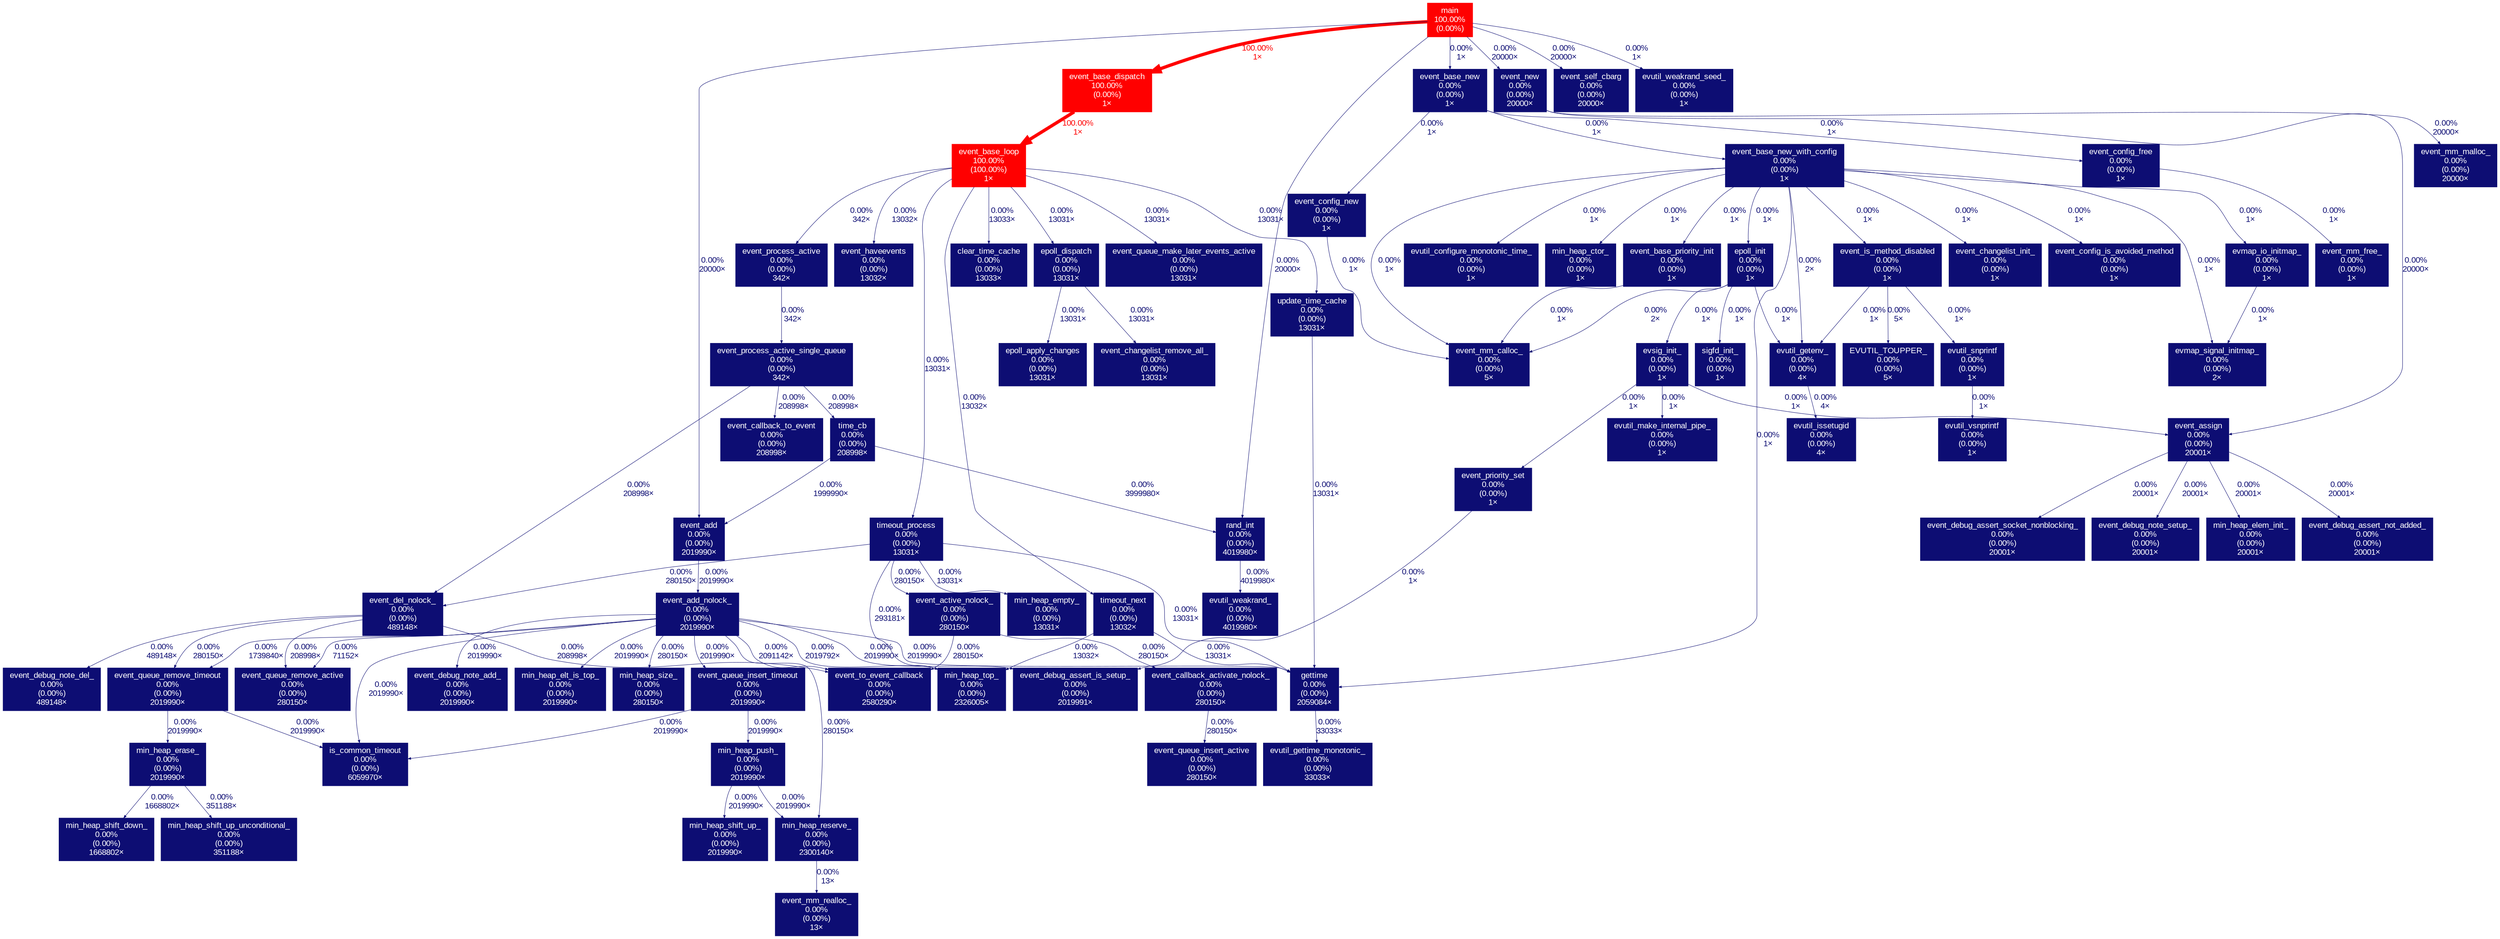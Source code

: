 digraph {
	graph [fontname=Arial, nodesep=0.125, ranksep=0.25];
	node [fontcolor=white, fontname=Arial, height=0, shape=box, style=filled, width=0];
	edge [fontname=Arial];
	1 [color="#ff0000", fontcolor="#ffffff", fontsize="10.00", label="event_base_dispatch\n100.00%\n(0.00%)\n1×"];
	1 -> 2 [arrowsize="1.00", color="#ff0000", fontcolor="#ff0000", fontsize="10.00", label="100.00%\n1×", labeldistance="4.00", penwidth="4.00"];
	2 [color="#ff0000", fontcolor="#ffffff", fontsize="10.00", label="event_base_loop\n100.00%\n(100.00%)\n1×"];
	2 -> 41 [arrowsize="0.35", color="#0d0d73", fontcolor="#0d0d73", fontsize="10.00", label="0.00%\n13033×", labeldistance="0.50", penwidth="0.50"];
	2 -> 42 [arrowsize="0.35", color="#0d0d73", fontcolor="#0d0d73", fontsize="10.00", label="0.00%\n13032×", labeldistance="0.50", penwidth="0.50"];
	2 -> 43 [arrowsize="0.35", color="#0d0d73", fontcolor="#0d0d73", fontsize="10.00", label="0.00%\n13032×", labeldistance="0.50", penwidth="0.50"];
	2 -> 45 [arrowsize="0.35", color="#0d0d73", fontcolor="#0d0d73", fontsize="10.00", label="0.00%\n13031×", labeldistance="0.50", penwidth="0.50"];
	2 -> 47 [arrowsize="0.35", color="#0d0d73", fontcolor="#0d0d73", fontsize="10.00", label="0.00%\n13031×", labeldistance="0.50", penwidth="0.50"];
	2 -> 49 [arrowsize="0.35", color="#0d0d73", fontcolor="#0d0d73", fontsize="10.00", label="0.00%\n13031×", labeldistance="0.50", penwidth="0.50"];
	2 -> 50 [arrowsize="0.35", color="#0d0d73", fontcolor="#0d0d73", fontsize="10.00", label="0.00%\n13031×", labeldistance="0.50", penwidth="0.50"];
	2 -> 51 [arrowsize="0.35", color="#0d0d73", fontcolor="#0d0d73", fontsize="10.00", label="0.00%\n342×", labeldistance="0.50", penwidth="0.50"];
	3 [color="#ff0000", fontcolor="#ffffff", fontsize="10.00", label="main\n100.00%\n(0.00%)"];
	3 -> 1 [arrowsize="1.00", color="#ff0000", fontcolor="#ff0000", fontsize="10.00", label="100.00%\n1×", labeldistance="4.00", penwidth="4.00"];
	3 -> 6 [arrowsize="0.35", color="#0d0d73", fontcolor="#0d0d73", fontsize="10.00", label="0.00%\n20000×", labeldistance="0.50", penwidth="0.50"];
	3 -> 12 [arrowsize="0.35", color="#0d0d73", fontcolor="#0d0d73", fontsize="10.00", label="0.00%\n20000×", labeldistance="0.50", penwidth="0.50"];
	3 -> 39 [arrowsize="0.35", color="#0d0d73", fontcolor="#0d0d73", fontsize="10.00", label="0.00%\n20000×", labeldistance="0.50", penwidth="0.50"];
	3 -> 40 [arrowsize="0.35", color="#0d0d73", fontcolor="#0d0d73", fontsize="10.00", label="0.00%\n20000×", labeldistance="0.50", penwidth="0.50"];
	3 -> 60 [arrowsize="0.35", color="#0d0d73", fontcolor="#0d0d73", fontsize="10.00", label="0.00%\n1×", labeldistance="0.50", penwidth="0.50"];
	3 -> 76 [arrowsize="0.35", color="#0d0d73", fontcolor="#0d0d73", fontsize="10.00", label="0.00%\n1×", labeldistance="0.50", penwidth="0.50"];
	4 [color="#0d0d73", fontcolor="#ffffff", fontsize="10.00", label="is_common_timeout\n0.00%\n(0.00%)\n6059970×"];
	5 [color="#0d0d73", fontcolor="#ffffff", fontsize="10.00", label="evutil_weakrand_\n0.00%\n(0.00%)\n4019980×"];
	6 [color="#0d0d73", fontcolor="#ffffff", fontsize="10.00", label="rand_int\n0.00%\n(0.00%)\n4019980×"];
	6 -> 5 [arrowsize="0.35", color="#0d0d73", fontcolor="#0d0d73", fontsize="10.00", label="0.00%\n4019980×", labeldistance="0.50", penwidth="0.50"];
	7 [color="#0d0d73", fontcolor="#ffffff", fontsize="10.00", label="event_to_event_callback\n0.00%\n(0.00%)\n2580290×"];
	8 [color="#0d0d73", fontcolor="#ffffff", fontsize="10.00", label="min_heap_top_\n0.00%\n(0.00%)\n2326005×"];
	9 [color="#0d0d73", fontcolor="#ffffff", fontsize="10.00", label="min_heap_reserve_\n0.00%\n(0.00%)\n2300140×"];
	9 -> 53 [arrowsize="0.35", color="#0d0d73", fontcolor="#0d0d73", fontsize="10.00", label="0.00%\n13×", labeldistance="0.50", penwidth="0.50"];
	10 [color="#0d0d73", fontcolor="#ffffff", fontsize="10.00", label="gettime\n0.00%\n(0.00%)\n2059084×"];
	10 -> 32 [arrowsize="0.35", color="#0d0d73", fontcolor="#0d0d73", fontsize="10.00", label="0.00%\n33033×", labeldistance="0.50", penwidth="0.50"];
	11 [color="#0d0d73", fontcolor="#ffffff", fontsize="10.00", label="event_debug_assert_is_setup_\n0.00%\n(0.00%)\n2019991×"];
	12 [color="#0d0d73", fontcolor="#ffffff", fontsize="10.00", label="event_add\n0.00%\n(0.00%)\n2019990×"];
	12 -> 13 [arrowsize="0.35", color="#0d0d73", fontcolor="#0d0d73", fontsize="10.00", label="0.00%\n2019990×", labeldistance="0.50", penwidth="0.50"];
	13 [color="#0d0d73", fontcolor="#ffffff", fontsize="10.00", label="event_add_nolock_\n0.00%\n(0.00%)\n2019990×"];
	13 -> 4 [arrowsize="0.35", color="#0d0d73", fontcolor="#0d0d73", fontsize="10.00", label="0.00%\n2019990×", labeldistance="0.50", penwidth="0.50"];
	13 -> 7 [arrowsize="0.35", color="#0d0d73", fontcolor="#0d0d73", fontsize="10.00", label="0.00%\n2091142×", labeldistance="0.50", penwidth="0.50"];
	13 -> 8 [arrowsize="0.35", color="#0d0d73", fontcolor="#0d0d73", fontsize="10.00", label="0.00%\n2019792×", labeldistance="0.50", penwidth="0.50"];
	13 -> 9 [arrowsize="0.35", color="#0d0d73", fontcolor="#0d0d73", fontsize="10.00", label="0.00%\n280150×", labeldistance="0.50", penwidth="0.50"];
	13 -> 10 [arrowsize="0.35", color="#0d0d73", fontcolor="#0d0d73", fontsize="10.00", label="0.00%\n2019990×", labeldistance="0.50", penwidth="0.50"];
	13 -> 11 [arrowsize="0.35", color="#0d0d73", fontcolor="#0d0d73", fontsize="10.00", label="0.00%\n2019990×", labeldistance="0.50", penwidth="0.50"];
	13 -> 14 [arrowsize="0.35", color="#0d0d73", fontcolor="#0d0d73", fontsize="10.00", label="0.00%\n2019990×", labeldistance="0.50", penwidth="0.50"];
	13 -> 15 [arrowsize="0.35", color="#0d0d73", fontcolor="#0d0d73", fontsize="10.00", label="0.00%\n2019990×", labeldistance="0.50", penwidth="0.50"];
	13 -> 16 [arrowsize="0.35", color="#0d0d73", fontcolor="#0d0d73", fontsize="10.00", label="0.00%\n1739840×", labeldistance="0.50", penwidth="0.50"];
	13 -> 17 [arrowsize="0.35", color="#0d0d73", fontcolor="#0d0d73", fontsize="10.00", label="0.00%\n2019990×", labeldistance="0.50", penwidth="0.50"];
	13 -> 28 [arrowsize="0.35", color="#0d0d73", fontcolor="#0d0d73", fontsize="10.00", label="0.00%\n71152×", labeldistance="0.50", penwidth="0.50"];
	13 -> 29 [arrowsize="0.35", color="#0d0d73", fontcolor="#0d0d73", fontsize="10.00", label="0.00%\n280150×", labeldistance="0.50", penwidth="0.50"];
	14 [color="#0d0d73", fontcolor="#ffffff", fontsize="10.00", label="event_debug_note_add_\n0.00%\n(0.00%)\n2019990×"];
	15 [color="#0d0d73", fontcolor="#ffffff", fontsize="10.00", label="event_queue_insert_timeout\n0.00%\n(0.00%)\n2019990×"];
	15 -> 4 [arrowsize="0.35", color="#0d0d73", fontcolor="#0d0d73", fontsize="10.00", label="0.00%\n2019990×", labeldistance="0.50", penwidth="0.50"];
	15 -> 19 [arrowsize="0.35", color="#0d0d73", fontcolor="#0d0d73", fontsize="10.00", label="0.00%\n2019990×", labeldistance="0.50", penwidth="0.50"];
	16 [color="#0d0d73", fontcolor="#ffffff", fontsize="10.00", label="event_queue_remove_timeout\n0.00%\n(0.00%)\n2019990×"];
	16 -> 4 [arrowsize="0.35", color="#0d0d73", fontcolor="#0d0d73", fontsize="10.00", label="0.00%\n2019990×", labeldistance="0.50", penwidth="0.50"];
	16 -> 18 [arrowsize="0.35", color="#0d0d73", fontcolor="#0d0d73", fontsize="10.00", label="0.00%\n2019990×", labeldistance="0.50", penwidth="0.50"];
	17 [color="#0d0d73", fontcolor="#ffffff", fontsize="10.00", label="min_heap_elt_is_top_\n0.00%\n(0.00%)\n2019990×"];
	18 [color="#0d0d73", fontcolor="#ffffff", fontsize="10.00", label="min_heap_erase_\n0.00%\n(0.00%)\n2019990×"];
	18 -> 21 [arrowsize="0.35", color="#0d0d73", fontcolor="#0d0d73", fontsize="10.00", label="0.00%\n1668802×", labeldistance="0.50", penwidth="0.50"];
	18 -> 24 [arrowsize="0.35", color="#0d0d73", fontcolor="#0d0d73", fontsize="10.00", label="0.00%\n351188×", labeldistance="0.50", penwidth="0.50"];
	19 [color="#0d0d73", fontcolor="#ffffff", fontsize="10.00", label="min_heap_push_\n0.00%\n(0.00%)\n2019990×"];
	19 -> 9 [arrowsize="0.35", color="#0d0d73", fontcolor="#0d0d73", fontsize="10.00", label="0.00%\n2019990×", labeldistance="0.50", penwidth="0.50"];
	19 -> 20 [arrowsize="0.35", color="#0d0d73", fontcolor="#0d0d73", fontsize="10.00", label="0.00%\n2019990×", labeldistance="0.50", penwidth="0.50"];
	20 [color="#0d0d73", fontcolor="#ffffff", fontsize="10.00", label="min_heap_shift_up_\n0.00%\n(0.00%)\n2019990×"];
	21 [color="#0d0d73", fontcolor="#ffffff", fontsize="10.00", label="min_heap_shift_down_\n0.00%\n(0.00%)\n1668802×"];
	22 [color="#0d0d73", fontcolor="#ffffff", fontsize="10.00", label="event_debug_note_del_\n0.00%\n(0.00%)\n489148×"];
	23 [color="#0d0d73", fontcolor="#ffffff", fontsize="10.00", label="event_del_nolock_\n0.00%\n(0.00%)\n489148×"];
	23 -> 7 [arrowsize="0.35", color="#0d0d73", fontcolor="#0d0d73", fontsize="10.00", label="0.00%\n208998×", labeldistance="0.50", penwidth="0.50"];
	23 -> 16 [arrowsize="0.35", color="#0d0d73", fontcolor="#0d0d73", fontsize="10.00", label="0.00%\n280150×", labeldistance="0.50", penwidth="0.50"];
	23 -> 22 [arrowsize="0.35", color="#0d0d73", fontcolor="#0d0d73", fontsize="10.00", label="0.00%\n489148×", labeldistance="0.50", penwidth="0.50"];
	23 -> 28 [arrowsize="0.35", color="#0d0d73", fontcolor="#0d0d73", fontsize="10.00", label="0.00%\n208998×", labeldistance="0.50", penwidth="0.50"];
	24 [color="#0d0d73", fontcolor="#ffffff", fontsize="10.00", label="min_heap_shift_up_unconditional_\n0.00%\n(0.00%)\n351188×"];
	25 [color="#0d0d73", fontcolor="#ffffff", fontsize="10.00", label="event_active_nolock_\n0.00%\n(0.00%)\n280150×"];
	25 -> 7 [arrowsize="0.35", color="#0d0d73", fontcolor="#0d0d73", fontsize="10.00", label="0.00%\n280150×", labeldistance="0.50", penwidth="0.50"];
	25 -> 26 [arrowsize="0.35", color="#0d0d73", fontcolor="#0d0d73", fontsize="10.00", label="0.00%\n280150×", labeldistance="0.50", penwidth="0.50"];
	26 [color="#0d0d73", fontcolor="#ffffff", fontsize="10.00", label="event_callback_activate_nolock_\n0.00%\n(0.00%)\n280150×"];
	26 -> 27 [arrowsize="0.35", color="#0d0d73", fontcolor="#0d0d73", fontsize="10.00", label="0.00%\n280150×", labeldistance="0.50", penwidth="0.50"];
	27 [color="#0d0d73", fontcolor="#ffffff", fontsize="10.00", label="event_queue_insert_active\n0.00%\n(0.00%)\n280150×"];
	28 [color="#0d0d73", fontcolor="#ffffff", fontsize="10.00", label="event_queue_remove_active\n0.00%\n(0.00%)\n280150×"];
	29 [color="#0d0d73", fontcolor="#ffffff", fontsize="10.00", label="min_heap_size_\n0.00%\n(0.00%)\n280150×"];
	30 [color="#0d0d73", fontcolor="#ffffff", fontsize="10.00", label="event_callback_to_event\n0.00%\n(0.00%)\n208998×"];
	31 [color="#0d0d73", fontcolor="#ffffff", fontsize="10.00", label="time_cb\n0.00%\n(0.00%)\n208998×"];
	31 -> 6 [arrowsize="0.35", color="#0d0d73", fontcolor="#0d0d73", fontsize="10.00", label="0.00%\n3999980×", labeldistance="0.50", penwidth="0.50"];
	31 -> 12 [arrowsize="0.35", color="#0d0d73", fontcolor="#0d0d73", fontsize="10.00", label="0.00%\n1999990×", labeldistance="0.50", penwidth="0.50"];
	32 [color="#0d0d73", fontcolor="#ffffff", fontsize="10.00", label="evutil_gettime_monotonic_\n0.00%\n(0.00%)\n33033×"];
	33 [color="#0d0d73", fontcolor="#ffffff", fontsize="10.00", label="event_assign\n0.00%\n(0.00%)\n20001×"];
	33 -> 34 [arrowsize="0.35", color="#0d0d73", fontcolor="#0d0d73", fontsize="10.00", label="0.00%\n20001×", labeldistance="0.50", penwidth="0.50"];
	33 -> 35 [arrowsize="0.35", color="#0d0d73", fontcolor="#0d0d73", fontsize="10.00", label="0.00%\n20001×", labeldistance="0.50", penwidth="0.50"];
	33 -> 36 [arrowsize="0.35", color="#0d0d73", fontcolor="#0d0d73", fontsize="10.00", label="0.00%\n20001×", labeldistance="0.50", penwidth="0.50"];
	33 -> 37 [arrowsize="0.35", color="#0d0d73", fontcolor="#0d0d73", fontsize="10.00", label="0.00%\n20001×", labeldistance="0.50", penwidth="0.50"];
	34 [color="#0d0d73", fontcolor="#ffffff", fontsize="10.00", label="event_debug_assert_not_added_\n0.00%\n(0.00%)\n20001×"];
	35 [color="#0d0d73", fontcolor="#ffffff", fontsize="10.00", label="event_debug_assert_socket_nonblocking_\n0.00%\n(0.00%)\n20001×"];
	36 [color="#0d0d73", fontcolor="#ffffff", fontsize="10.00", label="event_debug_note_setup_\n0.00%\n(0.00%)\n20001×"];
	37 [color="#0d0d73", fontcolor="#ffffff", fontsize="10.00", label="min_heap_elem_init_\n0.00%\n(0.00%)\n20001×"];
	38 [color="#0d0d73", fontcolor="#ffffff", fontsize="10.00", label="event_mm_malloc_\n0.00%\n(0.00%)\n20000×"];
	39 [color="#0d0d73", fontcolor="#ffffff", fontsize="10.00", label="event_new\n0.00%\n(0.00%)\n20000×"];
	39 -> 33 [arrowsize="0.35", color="#0d0d73", fontcolor="#0d0d73", fontsize="10.00", label="0.00%\n20000×", labeldistance="0.50", penwidth="0.50"];
	39 -> 38 [arrowsize="0.35", color="#0d0d73", fontcolor="#0d0d73", fontsize="10.00", label="0.00%\n20000×", labeldistance="0.50", penwidth="0.50"];
	40 [color="#0d0d73", fontcolor="#ffffff", fontsize="10.00", label="event_self_cbarg\n0.00%\n(0.00%)\n20000×"];
	41 [color="#0d0d73", fontcolor="#ffffff", fontsize="10.00", label="clear_time_cache\n0.00%\n(0.00%)\n13033×"];
	42 [color="#0d0d73", fontcolor="#ffffff", fontsize="10.00", label="event_haveevents\n0.00%\n(0.00%)\n13032×"];
	43 [color="#0d0d73", fontcolor="#ffffff", fontsize="10.00", label="timeout_next\n0.00%\n(0.00%)\n13032×"];
	43 -> 8 [arrowsize="0.35", color="#0d0d73", fontcolor="#0d0d73", fontsize="10.00", label="0.00%\n13032×", labeldistance="0.50", penwidth="0.50"];
	43 -> 10 [arrowsize="0.35", color="#0d0d73", fontcolor="#0d0d73", fontsize="10.00", label="0.00%\n13031×", labeldistance="0.50", penwidth="0.50"];
	44 [color="#0d0d73", fontcolor="#ffffff", fontsize="10.00", label="epoll_apply_changes\n0.00%\n(0.00%)\n13031×"];
	45 [color="#0d0d73", fontcolor="#ffffff", fontsize="10.00", label="epoll_dispatch\n0.00%\n(0.00%)\n13031×"];
	45 -> 44 [arrowsize="0.35", color="#0d0d73", fontcolor="#0d0d73", fontsize="10.00", label="0.00%\n13031×", labeldistance="0.50", penwidth="0.50"];
	45 -> 46 [arrowsize="0.35", color="#0d0d73", fontcolor="#0d0d73", fontsize="10.00", label="0.00%\n13031×", labeldistance="0.50", penwidth="0.50"];
	46 [color="#0d0d73", fontcolor="#ffffff", fontsize="10.00", label="event_changelist_remove_all_\n0.00%\n(0.00%)\n13031×"];
	47 [color="#0d0d73", fontcolor="#ffffff", fontsize="10.00", label="event_queue_make_later_events_active\n0.00%\n(0.00%)\n13031×"];
	48 [color="#0d0d73", fontcolor="#ffffff", fontsize="10.00", label="min_heap_empty_\n0.00%\n(0.00%)\n13031×"];
	49 [color="#0d0d73", fontcolor="#ffffff", fontsize="10.00", label="timeout_process\n0.00%\n(0.00%)\n13031×"];
	49 -> 8 [arrowsize="0.35", color="#0d0d73", fontcolor="#0d0d73", fontsize="10.00", label="0.00%\n293181×", labeldistance="0.50", penwidth="0.50"];
	49 -> 10 [arrowsize="0.35", color="#0d0d73", fontcolor="#0d0d73", fontsize="10.00", label="0.00%\n13031×", labeldistance="0.50", penwidth="0.50"];
	49 -> 23 [arrowsize="0.35", color="#0d0d73", fontcolor="#0d0d73", fontsize="10.00", label="0.00%\n280150×", labeldistance="0.50", penwidth="0.50"];
	49 -> 25 [arrowsize="0.35", color="#0d0d73", fontcolor="#0d0d73", fontsize="10.00", label="0.00%\n280150×", labeldistance="0.50", penwidth="0.50"];
	49 -> 48 [arrowsize="0.35", color="#0d0d73", fontcolor="#0d0d73", fontsize="10.00", label="0.00%\n13031×", labeldistance="0.50", penwidth="0.50"];
	50 [color="#0d0d73", fontcolor="#ffffff", fontsize="10.00", label="update_time_cache\n0.00%\n(0.00%)\n13031×"];
	50 -> 10 [arrowsize="0.35", color="#0d0d73", fontcolor="#0d0d73", fontsize="10.00", label="0.00%\n13031×", labeldistance="0.50", penwidth="0.50"];
	51 [color="#0d0d73", fontcolor="#ffffff", fontsize="10.00", label="event_process_active\n0.00%\n(0.00%)\n342×"];
	51 -> 52 [arrowsize="0.35", color="#0d0d73", fontcolor="#0d0d73", fontsize="10.00", label="0.00%\n342×", labeldistance="0.50", penwidth="0.50"];
	52 [color="#0d0d73", fontcolor="#ffffff", fontsize="10.00", label="event_process_active_single_queue\n0.00%\n(0.00%)\n342×"];
	52 -> 23 [arrowsize="0.35", color="#0d0d73", fontcolor="#0d0d73", fontsize="10.00", label="0.00%\n208998×", labeldistance="0.50", penwidth="0.50"];
	52 -> 30 [arrowsize="0.35", color="#0d0d73", fontcolor="#0d0d73", fontsize="10.00", label="0.00%\n208998×", labeldistance="0.50", penwidth="0.50"];
	52 -> 31 [arrowsize="0.35", color="#0d0d73", fontcolor="#0d0d73", fontsize="10.00", label="0.00%\n208998×", labeldistance="0.50", penwidth="0.50"];
	53 [color="#0d0d73", fontcolor="#ffffff", fontsize="10.00", label="event_mm_realloc_\n0.00%\n(0.00%)\n13×"];
	54 [color="#0d0d73", fontcolor="#ffffff", fontsize="10.00", label="EVUTIL_TOUPPER_\n0.00%\n(0.00%)\n5×"];
	55 [color="#0d0d73", fontcolor="#ffffff", fontsize="10.00", label="event_mm_calloc_\n0.00%\n(0.00%)\n5×"];
	56 [color="#0d0d73", fontcolor="#ffffff", fontsize="10.00", label="evutil_getenv_\n0.00%\n(0.00%)\n4×"];
	56 -> 57 [arrowsize="0.35", color="#0d0d73", fontcolor="#0d0d73", fontsize="10.00", label="0.00%\n4×", labeldistance="0.50", penwidth="0.50"];
	57 [color="#0d0d73", fontcolor="#ffffff", fontsize="10.00", label="evutil_issetugid\n0.00%\n(0.00%)\n4×"];
	58 [color="#0d0d73", fontcolor="#ffffff", fontsize="10.00", label="evmap_signal_initmap_\n0.00%\n(0.00%)\n2×"];
	59 [color="#0d0d73", fontcolor="#ffffff", fontsize="10.00", label="epoll_init\n0.00%\n(0.00%)\n1×"];
	59 -> 55 [arrowsize="0.35", color="#0d0d73", fontcolor="#0d0d73", fontsize="10.00", label="0.00%\n2×", labeldistance="0.50", penwidth="0.50"];
	59 -> 56 [arrowsize="0.35", color="#0d0d73", fontcolor="#0d0d73", fontsize="10.00", label="0.00%\n1×", labeldistance="0.50", penwidth="0.50"];
	59 -> 71 [arrowsize="0.35", color="#0d0d73", fontcolor="#0d0d73", fontsize="10.00", label="0.00%\n1×", labeldistance="0.50", penwidth="0.50"];
	59 -> 78 [arrowsize="0.35", color="#0d0d73", fontcolor="#0d0d73", fontsize="10.00", label="0.00%\n1×", labeldistance="0.50", penwidth="0.50"];
	60 [color="#0d0d73", fontcolor="#ffffff", fontsize="10.00", label="event_base_new\n0.00%\n(0.00%)\n1×"];
	60 -> 61 [arrowsize="0.35", color="#0d0d73", fontcolor="#0d0d73", fontsize="10.00", label="0.00%\n1×", labeldistance="0.50", penwidth="0.50"];
	60 -> 64 [arrowsize="0.35", color="#0d0d73", fontcolor="#0d0d73", fontsize="10.00", label="0.00%\n1×", labeldistance="0.50", penwidth="0.50"];
	60 -> 66 [arrowsize="0.35", color="#0d0d73", fontcolor="#0d0d73", fontsize="10.00", label="0.00%\n1×", labeldistance="0.50", penwidth="0.50"];
	61 [color="#0d0d73", fontcolor="#ffffff", fontsize="10.00", label="event_base_new_with_config\n0.00%\n(0.00%)\n1×"];
	61 -> 10 [arrowsize="0.35", color="#0d0d73", fontcolor="#0d0d73", fontsize="10.00", label="0.00%\n1×", labeldistance="0.50", penwidth="0.50"];
	61 -> 55 [arrowsize="0.35", color="#0d0d73", fontcolor="#0d0d73", fontsize="10.00", label="0.00%\n1×", labeldistance="0.50", penwidth="0.50"];
	61 -> 56 [arrowsize="0.35", color="#0d0d73", fontcolor="#0d0d73", fontsize="10.00", label="0.00%\n2×", labeldistance="0.50", penwidth="0.50"];
	61 -> 58 [arrowsize="0.35", color="#0d0d73", fontcolor="#0d0d73", fontsize="10.00", label="0.00%\n1×", labeldistance="0.50", penwidth="0.50"];
	61 -> 59 [arrowsize="0.35", color="#0d0d73", fontcolor="#0d0d73", fontsize="10.00", label="0.00%\n1×", labeldistance="0.50", penwidth="0.50"];
	61 -> 62 [arrowsize="0.35", color="#0d0d73", fontcolor="#0d0d73", fontsize="10.00", label="0.00%\n1×", labeldistance="0.50", penwidth="0.50"];
	61 -> 63 [arrowsize="0.35", color="#0d0d73", fontcolor="#0d0d73", fontsize="10.00", label="0.00%\n1×", labeldistance="0.50", penwidth="0.50"];
	61 -> 65 [arrowsize="0.35", color="#0d0d73", fontcolor="#0d0d73", fontsize="10.00", label="0.00%\n1×", labeldistance="0.50", penwidth="0.50"];
	61 -> 67 [arrowsize="0.35", color="#0d0d73", fontcolor="#0d0d73", fontsize="10.00", label="0.00%\n1×", labeldistance="0.50", penwidth="0.50"];
	61 -> 70 [arrowsize="0.35", color="#0d0d73", fontcolor="#0d0d73", fontsize="10.00", label="0.00%\n1×", labeldistance="0.50", penwidth="0.50"];
	61 -> 72 [arrowsize="0.35", color="#0d0d73", fontcolor="#0d0d73", fontsize="10.00", label="0.00%\n1×", labeldistance="0.50", penwidth="0.50"];
	61 -> 77 [arrowsize="0.35", color="#0d0d73", fontcolor="#0d0d73", fontsize="10.00", label="0.00%\n1×", labeldistance="0.50", penwidth="0.50"];
	62 [color="#0d0d73", fontcolor="#ffffff", fontsize="10.00", label="event_base_priority_init\n0.00%\n(0.00%)\n1×"];
	62 -> 55 [arrowsize="0.35", color="#0d0d73", fontcolor="#0d0d73", fontsize="10.00", label="0.00%\n1×", labeldistance="0.50", penwidth="0.50"];
	63 [color="#0d0d73", fontcolor="#ffffff", fontsize="10.00", label="event_changelist_init_\n0.00%\n(0.00%)\n1×"];
	64 [color="#0d0d73", fontcolor="#ffffff", fontsize="10.00", label="event_config_free\n0.00%\n(0.00%)\n1×"];
	64 -> 68 [arrowsize="0.35", color="#0d0d73", fontcolor="#0d0d73", fontsize="10.00", label="0.00%\n1×", labeldistance="0.50", penwidth="0.50"];
	65 [color="#0d0d73", fontcolor="#ffffff", fontsize="10.00", label="event_config_is_avoided_method\n0.00%\n(0.00%)\n1×"];
	66 [color="#0d0d73", fontcolor="#ffffff", fontsize="10.00", label="event_config_new\n0.00%\n(0.00%)\n1×"];
	66 -> 55 [arrowsize="0.35", color="#0d0d73", fontcolor="#0d0d73", fontsize="10.00", label="0.00%\n1×", labeldistance="0.50", penwidth="0.50"];
	67 [color="#0d0d73", fontcolor="#ffffff", fontsize="10.00", label="event_is_method_disabled\n0.00%\n(0.00%)\n1×"];
	67 -> 54 [arrowsize="0.35", color="#0d0d73", fontcolor="#0d0d73", fontsize="10.00", label="0.00%\n5×", labeldistance="0.50", penwidth="0.50"];
	67 -> 56 [arrowsize="0.35", color="#0d0d73", fontcolor="#0d0d73", fontsize="10.00", label="0.00%\n1×", labeldistance="0.50", penwidth="0.50"];
	67 -> 74 [arrowsize="0.35", color="#0d0d73", fontcolor="#0d0d73", fontsize="10.00", label="0.00%\n1×", labeldistance="0.50", penwidth="0.50"];
	68 [color="#0d0d73", fontcolor="#ffffff", fontsize="10.00", label="event_mm_free_\n0.00%\n(0.00%)\n1×"];
	69 [color="#0d0d73", fontcolor="#ffffff", fontsize="10.00", label="event_priority_set\n0.00%\n(0.00%)\n1×"];
	69 -> 11 [arrowsize="0.35", color="#0d0d73", fontcolor="#0d0d73", fontsize="10.00", label="0.00%\n1×", labeldistance="0.50", penwidth="0.50"];
	70 [color="#0d0d73", fontcolor="#ffffff", fontsize="10.00", label="evmap_io_initmap_\n0.00%\n(0.00%)\n1×"];
	70 -> 58 [arrowsize="0.35", color="#0d0d73", fontcolor="#0d0d73", fontsize="10.00", label="0.00%\n1×", labeldistance="0.50", penwidth="0.50"];
	71 [color="#0d0d73", fontcolor="#ffffff", fontsize="10.00", label="evsig_init_\n0.00%\n(0.00%)\n1×"];
	71 -> 33 [arrowsize="0.35", color="#0d0d73", fontcolor="#0d0d73", fontsize="10.00", label="0.00%\n1×", labeldistance="0.50", penwidth="0.50"];
	71 -> 69 [arrowsize="0.35", color="#0d0d73", fontcolor="#0d0d73", fontsize="10.00", label="0.00%\n1×", labeldistance="0.50", penwidth="0.50"];
	71 -> 73 [arrowsize="0.35", color="#0d0d73", fontcolor="#0d0d73", fontsize="10.00", label="0.00%\n1×", labeldistance="0.50", penwidth="0.50"];
	72 [color="#0d0d73", fontcolor="#ffffff", fontsize="10.00", label="evutil_configure_monotonic_time_\n0.00%\n(0.00%)\n1×"];
	73 [color="#0d0d73", fontcolor="#ffffff", fontsize="10.00", label="evutil_make_internal_pipe_\n0.00%\n(0.00%)\n1×"];
	74 [color="#0d0d73", fontcolor="#ffffff", fontsize="10.00", label="evutil_snprintf\n0.00%\n(0.00%)\n1×"];
	74 -> 75 [arrowsize="0.35", color="#0d0d73", fontcolor="#0d0d73", fontsize="10.00", label="0.00%\n1×", labeldistance="0.50", penwidth="0.50"];
	75 [color="#0d0d73", fontcolor="#ffffff", fontsize="10.00", label="evutil_vsnprintf\n0.00%\n(0.00%)\n1×"];
	76 [color="#0d0d73", fontcolor="#ffffff", fontsize="10.00", label="evutil_weakrand_seed_\n0.00%\n(0.00%)\n1×"];
	77 [color="#0d0d73", fontcolor="#ffffff", fontsize="10.00", label="min_heap_ctor_\n0.00%\n(0.00%)\n1×"];
	78 [color="#0d0d73", fontcolor="#ffffff", fontsize="10.00", label="sigfd_init_\n0.00%\n(0.00%)\n1×"];
}
